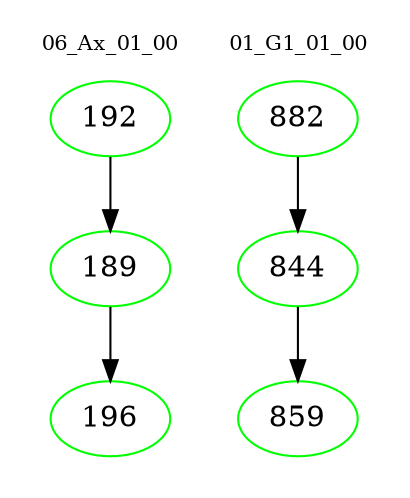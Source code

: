 digraph{
subgraph cluster_0 {
color = white
label = "06_Ax_01_00";
fontsize=10;
T0_192 [label="192", color="green"]
T0_192 -> T0_189 [color="black"]
T0_189 [label="189", color="green"]
T0_189 -> T0_196 [color="black"]
T0_196 [label="196", color="green"]
}
subgraph cluster_1 {
color = white
label = "01_G1_01_00";
fontsize=10;
T1_882 [label="882", color="green"]
T1_882 -> T1_844 [color="black"]
T1_844 [label="844", color="green"]
T1_844 -> T1_859 [color="black"]
T1_859 [label="859", color="green"]
}
}
